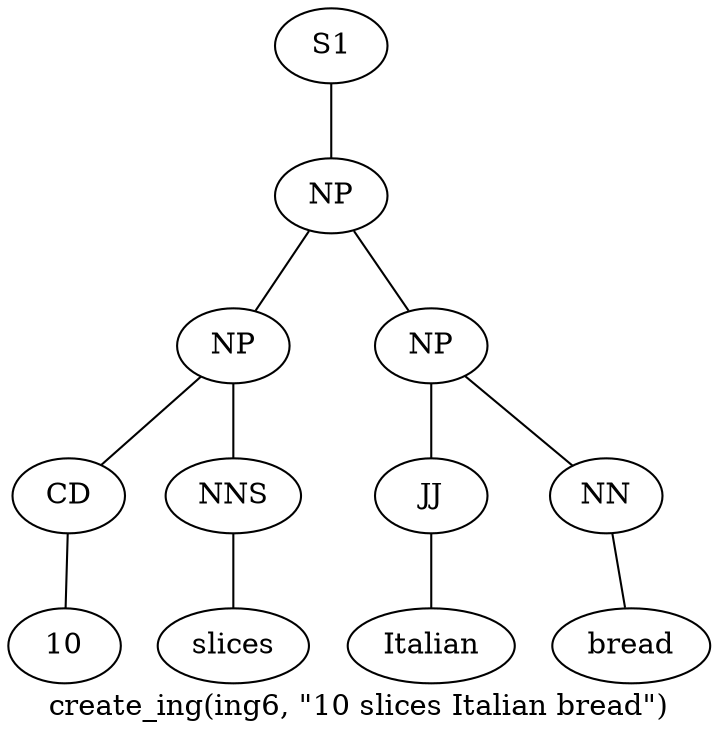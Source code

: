graph SyntaxGraph {
	label = "create_ing(ing6, \"10 slices Italian bread\")";
	Node0 [label="S1"];
	Node1 [label="NP"];
	Node2 [label="NP"];
	Node3 [label="CD"];
	Node4 [label="10"];
	Node5 [label="NNS"];
	Node6 [label="slices"];
	Node7 [label="NP"];
	Node8 [label="JJ"];
	Node9 [label="Italian"];
	Node10 [label="NN"];
	Node11 [label="bread"];

	Node0 -- Node1;
	Node1 -- Node2;
	Node1 -- Node7;
	Node2 -- Node3;
	Node2 -- Node5;
	Node3 -- Node4;
	Node5 -- Node6;
	Node7 -- Node8;
	Node7 -- Node10;
	Node8 -- Node9;
	Node10 -- Node11;
}